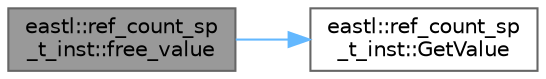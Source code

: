 digraph "eastl::ref_count_sp_t_inst::free_value"
{
 // LATEX_PDF_SIZE
  bgcolor="transparent";
  edge [fontname=Helvetica,fontsize=10,labelfontname=Helvetica,labelfontsize=10];
  node [fontname=Helvetica,fontsize=10,shape=box,height=0.2,width=0.4];
  rankdir="LR";
  Node1 [id="Node000001",label="eastl::ref_count_sp\l_t_inst::free_value",height=0.2,width=0.4,color="gray40", fillcolor="grey60", style="filled", fontcolor="black",tooltip=" "];
  Node1 -> Node2 [id="edge2_Node000001_Node000002",color="steelblue1",style="solid",tooltip=" "];
  Node2 [id="Node000002",label="eastl::ref_count_sp\l_t_inst::GetValue",height=0.2,width=0.4,color="grey40", fillcolor="white", style="filled",URL="$classeastl_1_1ref__count__sp__t__inst.html#a079582b756469d98d8b3cae69568a5e9",tooltip=" "];
}
